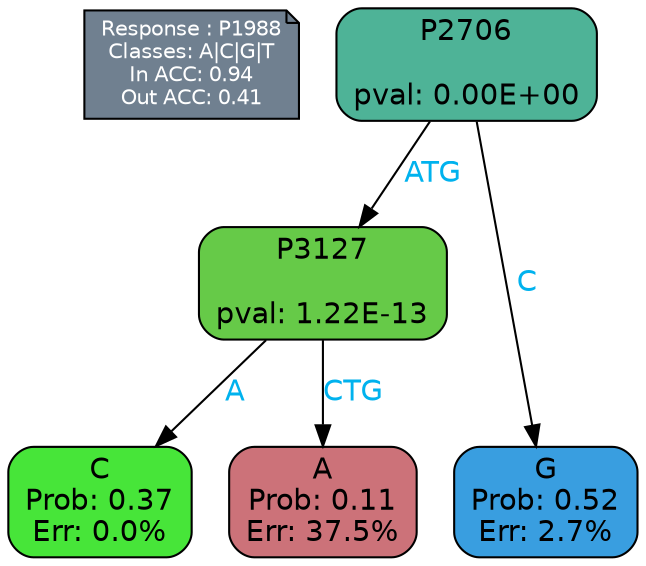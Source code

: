 digraph Tree {
node [shape=box, style="filled, rounded", color="black", fontname=helvetica] ;
graph [ranksep=equally, splines=polylines, bgcolor=transparent, dpi=600] ;
edge [fontname=helvetica] ;
LEGEND [label="Response : P1988
Classes: A|C|G|T
In ACC: 0.94
Out ACC: 0.41
",shape=note,align=left,style=filled,fillcolor="slategray",fontcolor="white",fontsize=10];1 [label="P2706

pval: 0.00E+00", fillcolor="#4eb397"] ;
2 [label="P3127

pval: 1.22E-13", fillcolor="#66ca48"] ;
3 [label="C
Prob: 0.37
Err: 0.0%", fillcolor="#47e539"] ;
4 [label="A
Prob: 0.11
Err: 37.5%", fillcolor="#cc7279"] ;
5 [label="G
Prob: 0.52
Err: 2.7%", fillcolor="#399ee0"] ;
1 -> 2 [label="ATG",fontcolor=deepskyblue2] ;
1 -> 5 [label="C",fontcolor=deepskyblue2] ;
2 -> 3 [label="A",fontcolor=deepskyblue2] ;
2 -> 4 [label="CTG",fontcolor=deepskyblue2] ;
{rank = same; 3;4;5;}{rank = same; LEGEND;1;}}